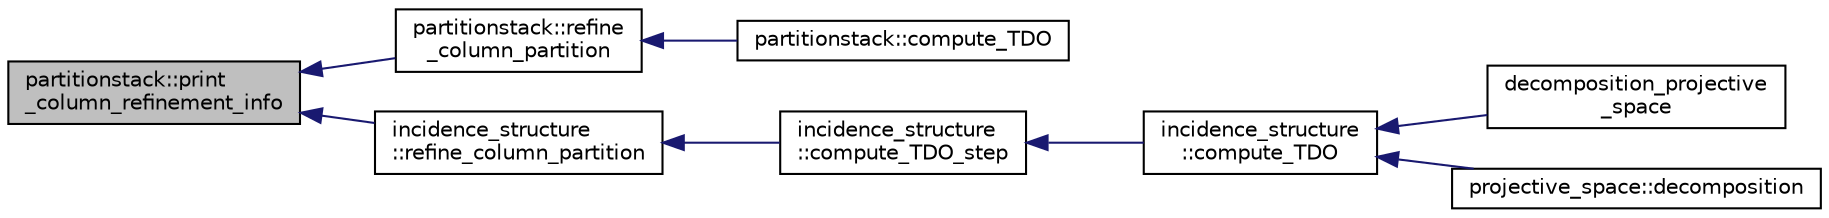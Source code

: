 digraph "partitionstack::print_column_refinement_info"
{
  edge [fontname="Helvetica",fontsize="10",labelfontname="Helvetica",labelfontsize="10"];
  node [fontname="Helvetica",fontsize="10",shape=record];
  rankdir="LR";
  Node677 [label="partitionstack::print\l_column_refinement_info",height=0.2,width=0.4,color="black", fillcolor="grey75", style="filled", fontcolor="black"];
  Node677 -> Node678 [dir="back",color="midnightblue",fontsize="10",style="solid",fontname="Helvetica"];
  Node678 [label="partitionstack::refine\l_column_partition",height=0.2,width=0.4,color="black", fillcolor="white", style="filled",URL="$d3/d87/classpartitionstack.html#a6a03122f333fff632293b8a4ebdd2803"];
  Node678 -> Node679 [dir="back",color="midnightblue",fontsize="10",style="solid",fontname="Helvetica"];
  Node679 [label="partitionstack::compute_TDO",height=0.2,width=0.4,color="black", fillcolor="white", style="filled",URL="$d3/d87/classpartitionstack.html#a40d83b004c2f2312d231de8bab671ebb"];
  Node677 -> Node680 [dir="back",color="midnightblue",fontsize="10",style="solid",fontname="Helvetica"];
  Node680 [label="incidence_structure\l::refine_column_partition",height=0.2,width=0.4,color="black", fillcolor="white", style="filled",URL="$da/d8a/classincidence__structure.html#ac262f307c1531d67496129dc7890cda4"];
  Node680 -> Node681 [dir="back",color="midnightblue",fontsize="10",style="solid",fontname="Helvetica"];
  Node681 [label="incidence_structure\l::compute_TDO_step",height=0.2,width=0.4,color="black", fillcolor="white", style="filled",URL="$da/d8a/classincidence__structure.html#a6175accaa64033df34d722c594a8b827"];
  Node681 -> Node682 [dir="back",color="midnightblue",fontsize="10",style="solid",fontname="Helvetica"];
  Node682 [label="incidence_structure\l::compute_TDO",height=0.2,width=0.4,color="black", fillcolor="white", style="filled",URL="$da/d8a/classincidence__structure.html#a617e41f176be4a8d522036666342f65e"];
  Node682 -> Node683 [dir="back",color="midnightblue",fontsize="10",style="solid",fontname="Helvetica"];
  Node683 [label="decomposition_projective\l_space",height=0.2,width=0.4,color="black", fillcolor="white", style="filled",URL="$df/d74/tl__geometry_8h.html#a82c6b40b3138e3e5bae2299d49680ac1"];
  Node682 -> Node684 [dir="back",color="midnightblue",fontsize="10",style="solid",fontname="Helvetica"];
  Node684 [label="projective_space::decomposition",height=0.2,width=0.4,color="black", fillcolor="white", style="filled",URL="$d2/d17/classprojective__space.html#ae060ee525e7a974bce04d78be7f6dd51"];
}
